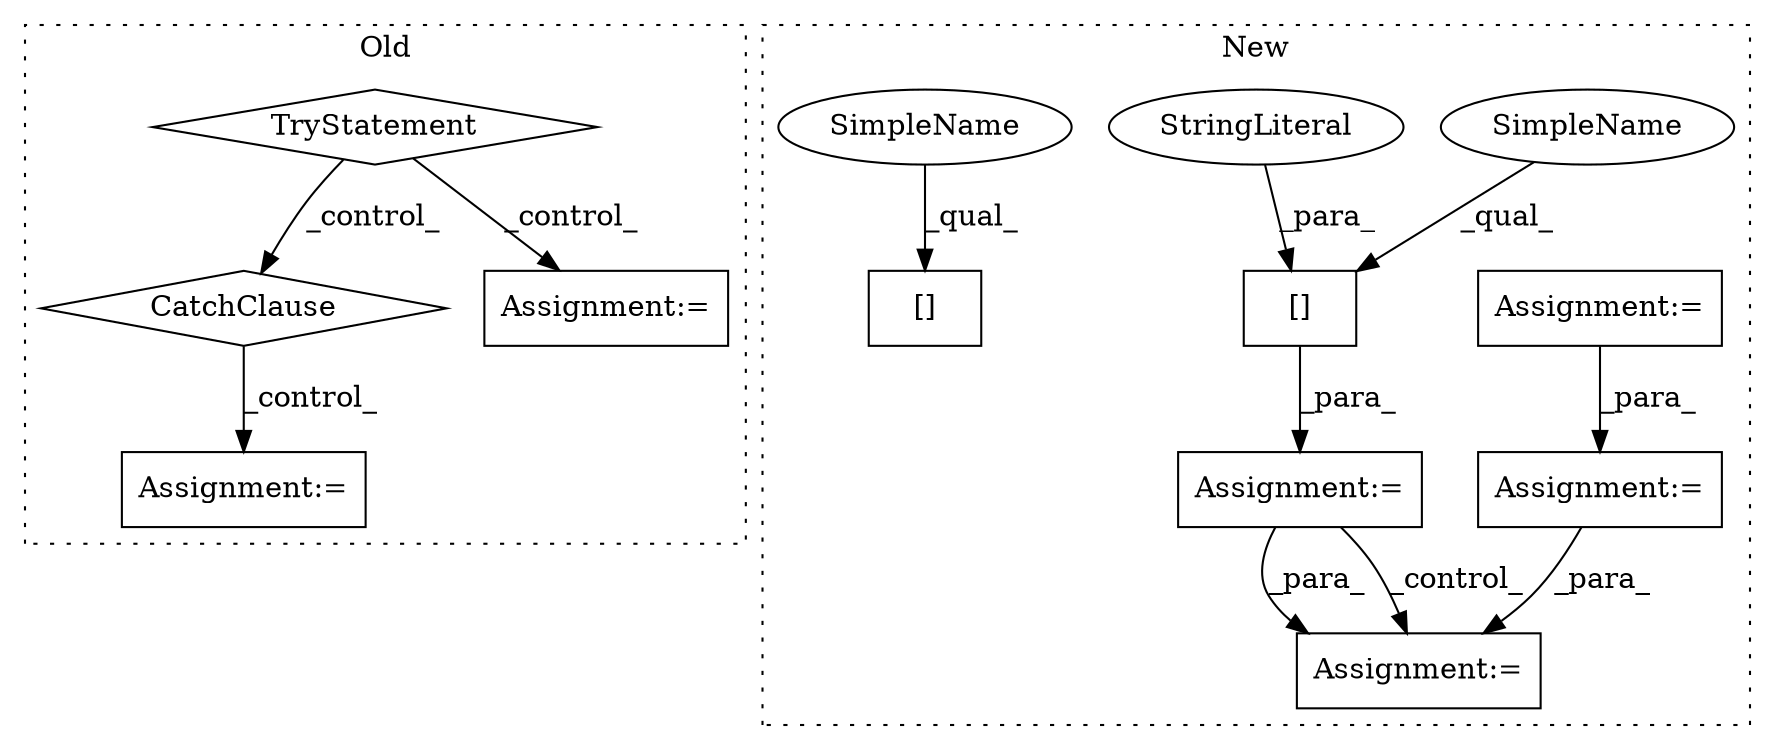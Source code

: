 digraph G {
subgraph cluster0 {
1 [label="TryStatement" a="54" s="989" l="4" shape="diamond"];
3 [label="CatchClause" a="12" s="1038,1072" l="11,2" shape="diamond"];
4 [label="Assignment:=" a="7" s="1003" l="1" shape="box"];
7 [label="Assignment:=" a="7" s="1084" l="1" shape="box"];
label = "Old";
style="dotted";
}
subgraph cluster1 {
2 [label="[]" a="2" s="1312,1343" l="13,1" shape="box"];
5 [label="StringLiteral" a="45" s="1325" l="18" shape="ellipse"];
6 [label="Assignment:=" a="7" s="1247,1344" l="53,2" shape="box"];
8 [label="Assignment:=" a="7" s="1356" l="1" shape="box"];
9 [label="[]" a="2" s="1430,1445" l="13,1" shape="box"];
10 [label="Assignment:=" a="7" s="1179" l="1" shape="box"];
11 [label="Assignment:=" a="7" s="1089" l="1" shape="box"];
12 [label="SimpleName" a="42" s="1430" l="12" shape="ellipse"];
13 [label="SimpleName" a="42" s="1312" l="12" shape="ellipse"];
label = "New";
style="dotted";
}
1 -> 3 [label="_control_"];
1 -> 4 [label="_control_"];
2 -> 6 [label="_para_"];
3 -> 7 [label="_control_"];
5 -> 2 [label="_para_"];
6 -> 8 [label="_control_"];
6 -> 8 [label="_para_"];
10 -> 8 [label="_para_"];
11 -> 10 [label="_para_"];
12 -> 9 [label="_qual_"];
13 -> 2 [label="_qual_"];
}